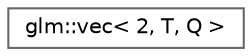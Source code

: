 digraph "Graphical Class Hierarchy"
{
 // LATEX_PDF_SIZE
  bgcolor="transparent";
  edge [fontname=Helvetica,fontsize=10,labelfontname=Helvetica,labelfontsize=10];
  node [fontname=Helvetica,fontsize=10,shape=box,height=0.2,width=0.4];
  rankdir="LR";
  Node0 [id="Node000000",label="glm::vec\< 2, T, Q \>",height=0.2,width=0.4,color="grey40", fillcolor="white", style="filled",URL="$structglm_1_1vec_3_012_00_01_t_00_01_q_01_4.html",tooltip=" "];
}
